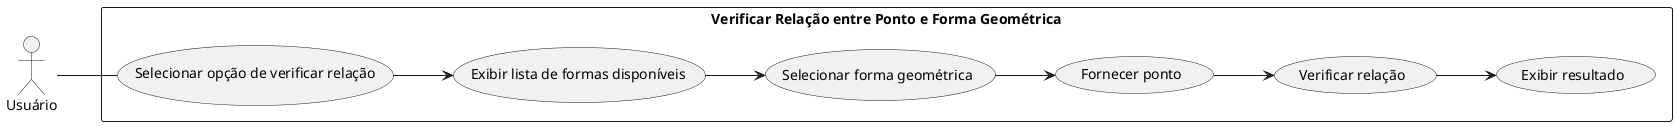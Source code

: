 @startuml use_case_check_relationship_between_point_and_geometric_shape

left to right direction
skinparam packageStyle rectangle
actor Usuário as User
rectangle "Verificar Relação entre Ponto e Forma Geométrica" {
    User -- (Selecionar opção de verificar relação)
    (Selecionar opção de verificar relação) --> (Exibir lista de formas disponíveis)
    (Exibir lista de formas disponíveis) --> (Selecionar forma geométrica)
    (Selecionar forma geométrica) --> (Fornecer ponto)
    (Fornecer ponto) --> (Verificar relação)
    (Verificar relação) --> (Exibir resultado)
}

@enduml
